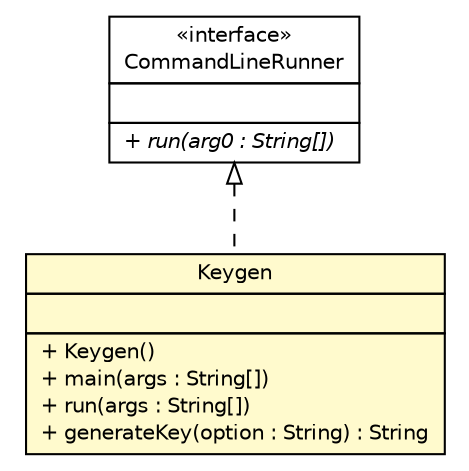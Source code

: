 #!/usr/local/bin/dot
#
# Class diagram 
# Generated by UMLGraph version R5_6-24-gf6e263 (http://www.umlgraph.org/)
#

digraph G {
	edge [fontname="Helvetica",fontsize=10,labelfontname="Helvetica",labelfontsize=10];
	node [fontname="Helvetica",fontsize=10,shape=plaintext];
	nodesep=0.25;
	ranksep=0.5;
	// cn.home1.environment.Keygen
	c6 [label=<<table title="cn.home1.environment.Keygen" border="0" cellborder="1" cellspacing="0" cellpadding="2" port="p" bgcolor="lemonChiffon" href="./Keygen.html">
		<tr><td><table border="0" cellspacing="0" cellpadding="1">
<tr><td align="center" balign="center"> Keygen </td></tr>
		</table></td></tr>
		<tr><td><table border="0" cellspacing="0" cellpadding="1">
<tr><td align="left" balign="left">  </td></tr>
		</table></td></tr>
		<tr><td><table border="0" cellspacing="0" cellpadding="1">
<tr><td align="left" balign="left"> + Keygen() </td></tr>
<tr><td align="left" balign="left"> + main(args : String[]) </td></tr>
<tr><td align="left" balign="left"> + run(args : String[]) </td></tr>
<tr><td align="left" balign="left"> + generateKey(option : String) : String </td></tr>
		</table></td></tr>
		</table>>, URL="./Keygen.html", fontname="Helvetica", fontcolor="black", fontsize=10.0];
	//cn.home1.environment.Keygen implements org.springframework.boot.CommandLineRunner
	c9:p -> c6:p [dir=back,arrowtail=empty,style=dashed];
	// org.springframework.boot.CommandLineRunner
	c9 [label=<<table title="org.springframework.boot.CommandLineRunner" border="0" cellborder="1" cellspacing="0" cellpadding="2" port="p" href="http://java.sun.com/j2se/1.4.2/docs/api/org/springframework/boot/CommandLineRunner.html">
		<tr><td><table border="0" cellspacing="0" cellpadding="1">
<tr><td align="center" balign="center"> &#171;interface&#187; </td></tr>
<tr><td align="center" balign="center"> CommandLineRunner </td></tr>
		</table></td></tr>
		<tr><td><table border="0" cellspacing="0" cellpadding="1">
<tr><td align="left" balign="left">  </td></tr>
		</table></td></tr>
		<tr><td><table border="0" cellspacing="0" cellpadding="1">
<tr><td align="left" balign="left"><font face="Helvetica-Oblique" point-size="10.0"> + run(arg0 : String[]) </font></td></tr>
		</table></td></tr>
		</table>>, URL="http://java.sun.com/j2se/1.4.2/docs/api/org/springframework/boot/CommandLineRunner.html", fontname="Helvetica", fontcolor="black", fontsize=10.0];
}


